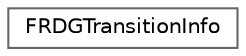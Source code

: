 digraph "Graphical Class Hierarchy"
{
 // INTERACTIVE_SVG=YES
 // LATEX_PDF_SIZE
  bgcolor="transparent";
  edge [fontname=Helvetica,fontsize=10,labelfontname=Helvetica,labelfontsize=10];
  node [fontname=Helvetica,fontsize=10,shape=box,height=0.2,width=0.4];
  rankdir="LR";
  Node0 [id="Node000000",label="FRDGTransitionInfo",height=0.2,width=0.4,color="grey40", fillcolor="white", style="filled",URL="$df/de3/structFRDGTransitionInfo.html",tooltip=" "];
}
